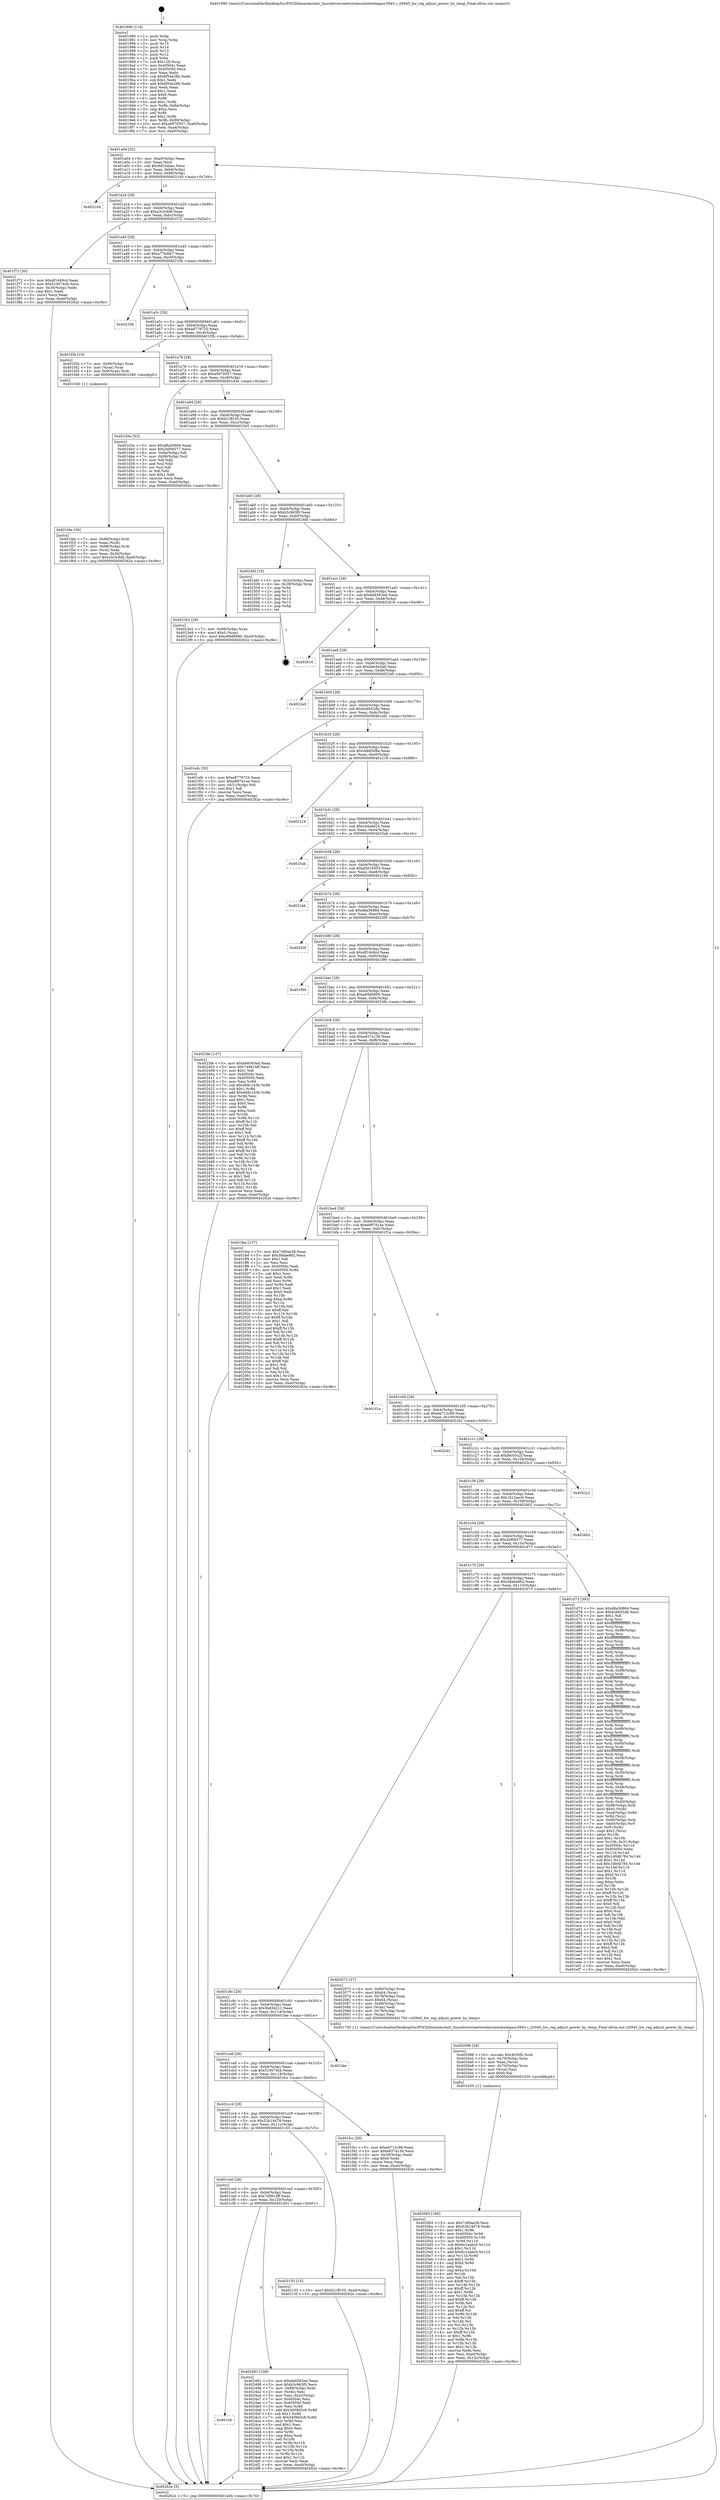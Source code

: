 digraph "0x401990" {
  label = "0x401990 (/mnt/c/Users/mathe/Desktop/tcc/POCII/binaries/extr_linuxdriversnetwirelessinteliwlegacy3945.c_il3945_hw_reg_adjust_power_by_temp_Final-ollvm.out::main(0))"
  labelloc = "t"
  node[shape=record]

  Entry [label="",width=0.3,height=0.3,shape=circle,fillcolor=black,style=filled]
  "0x401a04" [label="{
     0x401a04 [32]\l
     | [instrs]\l
     &nbsp;&nbsp;0x401a04 \<+6\>: mov -0xa0(%rbp),%eax\l
     &nbsp;&nbsp;0x401a0a \<+2\>: mov %eax,%ecx\l
     &nbsp;&nbsp;0x401a0c \<+6\>: sub $0x8d10daac,%ecx\l
     &nbsp;&nbsp;0x401a12 \<+6\>: mov %eax,-0xb4(%rbp)\l
     &nbsp;&nbsp;0x401a18 \<+6\>: mov %ecx,-0xb8(%rbp)\l
     &nbsp;&nbsp;0x401a1e \<+6\>: je 0000000000402164 \<main+0x7d4\>\l
  }"]
  "0x402164" [label="{
     0x402164\l
  }", style=dashed]
  "0x401a24" [label="{
     0x401a24 [28]\l
     | [instrs]\l
     &nbsp;&nbsp;0x401a24 \<+5\>: jmp 0000000000401a29 \<main+0x99\>\l
     &nbsp;&nbsp;0x401a29 \<+6\>: mov -0xb4(%rbp),%eax\l
     &nbsp;&nbsp;0x401a2f \<+5\>: sub $0xa3c3c6df,%eax\l
     &nbsp;&nbsp;0x401a34 \<+6\>: mov %eax,-0xbc(%rbp)\l
     &nbsp;&nbsp;0x401a3a \<+6\>: je 0000000000401f72 \<main+0x5e2\>\l
  }"]
  Exit [label="",width=0.3,height=0.3,shape=circle,fillcolor=black,style=filled,peripheries=2]
  "0x401f72" [label="{
     0x401f72 [30]\l
     | [instrs]\l
     &nbsp;&nbsp;0x401f72 \<+5\>: mov $0xdf1d49cd,%eax\l
     &nbsp;&nbsp;0x401f77 \<+5\>: mov $0x510074cb,%ecx\l
     &nbsp;&nbsp;0x401f7c \<+3\>: mov -0x30(%rbp),%edx\l
     &nbsp;&nbsp;0x401f7f \<+3\>: cmp $0x1,%edx\l
     &nbsp;&nbsp;0x401f82 \<+3\>: cmovl %ecx,%eax\l
     &nbsp;&nbsp;0x401f85 \<+6\>: mov %eax,-0xa0(%rbp)\l
     &nbsp;&nbsp;0x401f8b \<+5\>: jmp 000000000040262e \<main+0xc9e\>\l
  }"]
  "0x401a40" [label="{
     0x401a40 [28]\l
     | [instrs]\l
     &nbsp;&nbsp;0x401a40 \<+5\>: jmp 0000000000401a45 \<main+0xb5\>\l
     &nbsp;&nbsp;0x401a45 \<+6\>: mov -0xb4(%rbp),%eax\l
     &nbsp;&nbsp;0x401a4b \<+5\>: sub $0xa77bdfe7,%eax\l
     &nbsp;&nbsp;0x401a50 \<+6\>: mov %eax,-0xc0(%rbp)\l
     &nbsp;&nbsp;0x401a56 \<+6\>: je 000000000040233b \<main+0x9ab\>\l
  }"]
  "0x401cfc" [label="{
     0x401cfc\l
  }", style=dashed]
  "0x40233b" [label="{
     0x40233b\l
  }", style=dashed]
  "0x401a5c" [label="{
     0x401a5c [28]\l
     | [instrs]\l
     &nbsp;&nbsp;0x401a5c \<+5\>: jmp 0000000000401a61 \<main+0xd1\>\l
     &nbsp;&nbsp;0x401a61 \<+6\>: mov -0xb4(%rbp),%eax\l
     &nbsp;&nbsp;0x401a67 \<+5\>: sub $0xa8779725,%eax\l
     &nbsp;&nbsp;0x401a6c \<+6\>: mov %eax,-0xc4(%rbp)\l
     &nbsp;&nbsp;0x401a72 \<+6\>: je 0000000000401f3b \<main+0x5ab\>\l
  }"]
  "0x402491" [label="{
     0x402491 [108]\l
     | [instrs]\l
     &nbsp;&nbsp;0x402491 \<+5\>: mov $0xbb6563ed,%eax\l
     &nbsp;&nbsp;0x402496 \<+5\>: mov $0xb3c963f0,%ecx\l
     &nbsp;&nbsp;0x40249b \<+7\>: mov -0x98(%rbp),%rdx\l
     &nbsp;&nbsp;0x4024a2 \<+2\>: mov (%rdx),%esi\l
     &nbsp;&nbsp;0x4024a4 \<+3\>: mov %esi,-0x2c(%rbp)\l
     &nbsp;&nbsp;0x4024a7 \<+7\>: mov 0x40504c,%esi\l
     &nbsp;&nbsp;0x4024ae \<+7\>: mov 0x405050,%edi\l
     &nbsp;&nbsp;0x4024b5 \<+3\>: mov %esi,%r8d\l
     &nbsp;&nbsp;0x4024b8 \<+7\>: add $0x3d39d3c6,%r8d\l
     &nbsp;&nbsp;0x4024bf \<+4\>: sub $0x1,%r8d\l
     &nbsp;&nbsp;0x4024c3 \<+7\>: sub $0x3d39d3c6,%r8d\l
     &nbsp;&nbsp;0x4024ca \<+4\>: imul %r8d,%esi\l
     &nbsp;&nbsp;0x4024ce \<+3\>: and $0x1,%esi\l
     &nbsp;&nbsp;0x4024d1 \<+3\>: cmp $0x0,%esi\l
     &nbsp;&nbsp;0x4024d4 \<+4\>: sete %r9b\l
     &nbsp;&nbsp;0x4024d8 \<+3\>: cmp $0xa,%edi\l
     &nbsp;&nbsp;0x4024db \<+4\>: setl %r10b\l
     &nbsp;&nbsp;0x4024df \<+3\>: mov %r9b,%r11b\l
     &nbsp;&nbsp;0x4024e2 \<+3\>: and %r10b,%r11b\l
     &nbsp;&nbsp;0x4024e5 \<+3\>: xor %r10b,%r9b\l
     &nbsp;&nbsp;0x4024e8 \<+3\>: or %r9b,%r11b\l
     &nbsp;&nbsp;0x4024eb \<+4\>: test $0x1,%r11b\l
     &nbsp;&nbsp;0x4024ef \<+3\>: cmovne %ecx,%eax\l
     &nbsp;&nbsp;0x4024f2 \<+6\>: mov %eax,-0xa0(%rbp)\l
     &nbsp;&nbsp;0x4024f8 \<+5\>: jmp 000000000040262e \<main+0xc9e\>\l
  }"]
  "0x401f3b" [label="{
     0x401f3b [19]\l
     | [instrs]\l
     &nbsp;&nbsp;0x401f3b \<+7\>: mov -0x90(%rbp),%rax\l
     &nbsp;&nbsp;0x401f42 \<+3\>: mov (%rax),%rax\l
     &nbsp;&nbsp;0x401f45 \<+4\>: mov 0x8(%rax),%rdi\l
     &nbsp;&nbsp;0x401f49 \<+5\>: call 0000000000401040 \<atoi@plt\>\l
     | [calls]\l
     &nbsp;&nbsp;0x401040 \{1\} (unknown)\l
  }"]
  "0x401a78" [label="{
     0x401a78 [28]\l
     | [instrs]\l
     &nbsp;&nbsp;0x401a78 \<+5\>: jmp 0000000000401a7d \<main+0xed\>\l
     &nbsp;&nbsp;0x401a7d \<+6\>: mov -0xb4(%rbp),%eax\l
     &nbsp;&nbsp;0x401a83 \<+5\>: sub $0xa9979357,%eax\l
     &nbsp;&nbsp;0x401a88 \<+6\>: mov %eax,-0xc8(%rbp)\l
     &nbsp;&nbsp;0x401a8e \<+6\>: je 0000000000401d3e \<main+0x3ae\>\l
  }"]
  "0x401ce0" [label="{
     0x401ce0 [28]\l
     | [instrs]\l
     &nbsp;&nbsp;0x401ce0 \<+5\>: jmp 0000000000401ce5 \<main+0x355\>\l
     &nbsp;&nbsp;0x401ce5 \<+6\>: mov -0xb4(%rbp),%eax\l
     &nbsp;&nbsp;0x401ceb \<+5\>: sub $0x749814ff,%eax\l
     &nbsp;&nbsp;0x401cf0 \<+6\>: mov %eax,-0x120(%rbp)\l
     &nbsp;&nbsp;0x401cf6 \<+6\>: je 0000000000402491 \<main+0xb01\>\l
  }"]
  "0x401d3e" [label="{
     0x401d3e [53]\l
     | [instrs]\l
     &nbsp;&nbsp;0x401d3e \<+5\>: mov $0xd8a56864,%eax\l
     &nbsp;&nbsp;0x401d43 \<+5\>: mov $0x2bf0b577,%ecx\l
     &nbsp;&nbsp;0x401d48 \<+6\>: mov -0x9a(%rbp),%dl\l
     &nbsp;&nbsp;0x401d4e \<+7\>: mov -0x99(%rbp),%sil\l
     &nbsp;&nbsp;0x401d55 \<+3\>: mov %dl,%dil\l
     &nbsp;&nbsp;0x401d58 \<+3\>: and %sil,%dil\l
     &nbsp;&nbsp;0x401d5b \<+3\>: xor %sil,%dl\l
     &nbsp;&nbsp;0x401d5e \<+3\>: or %dl,%dil\l
     &nbsp;&nbsp;0x401d61 \<+4\>: test $0x1,%dil\l
     &nbsp;&nbsp;0x401d65 \<+3\>: cmovne %ecx,%eax\l
     &nbsp;&nbsp;0x401d68 \<+6\>: mov %eax,-0xa0(%rbp)\l
     &nbsp;&nbsp;0x401d6e \<+5\>: jmp 000000000040262e \<main+0xc9e\>\l
  }"]
  "0x401a94" [label="{
     0x401a94 [28]\l
     | [instrs]\l
     &nbsp;&nbsp;0x401a94 \<+5\>: jmp 0000000000401a99 \<main+0x109\>\l
     &nbsp;&nbsp;0x401a99 \<+6\>: mov -0xb4(%rbp),%eax\l
     &nbsp;&nbsp;0x401a9f \<+5\>: sub $0xb21ff105,%eax\l
     &nbsp;&nbsp;0x401aa4 \<+6\>: mov %eax,-0xcc(%rbp)\l
     &nbsp;&nbsp;0x401aaa \<+6\>: je 00000000004023e2 \<main+0xa52\>\l
  }"]
  "0x40262e" [label="{
     0x40262e [5]\l
     | [instrs]\l
     &nbsp;&nbsp;0x40262e \<+5\>: jmp 0000000000401a04 \<main+0x74\>\l
  }"]
  "0x401990" [label="{
     0x401990 [116]\l
     | [instrs]\l
     &nbsp;&nbsp;0x401990 \<+1\>: push %rbp\l
     &nbsp;&nbsp;0x401991 \<+3\>: mov %rsp,%rbp\l
     &nbsp;&nbsp;0x401994 \<+2\>: push %r15\l
     &nbsp;&nbsp;0x401996 \<+2\>: push %r14\l
     &nbsp;&nbsp;0x401998 \<+2\>: push %r13\l
     &nbsp;&nbsp;0x40199a \<+2\>: push %r12\l
     &nbsp;&nbsp;0x40199c \<+1\>: push %rbx\l
     &nbsp;&nbsp;0x40199d \<+7\>: sub $0x128,%rsp\l
     &nbsp;&nbsp;0x4019a4 \<+7\>: mov 0x40504c,%eax\l
     &nbsp;&nbsp;0x4019ab \<+7\>: mov 0x405050,%ecx\l
     &nbsp;&nbsp;0x4019b2 \<+2\>: mov %eax,%edx\l
     &nbsp;&nbsp;0x4019b4 \<+6\>: sub $0x6f54e28b,%edx\l
     &nbsp;&nbsp;0x4019ba \<+3\>: sub $0x1,%edx\l
     &nbsp;&nbsp;0x4019bd \<+6\>: add $0x6f54e28b,%edx\l
     &nbsp;&nbsp;0x4019c3 \<+3\>: imul %edx,%eax\l
     &nbsp;&nbsp;0x4019c6 \<+3\>: and $0x1,%eax\l
     &nbsp;&nbsp;0x4019c9 \<+3\>: cmp $0x0,%eax\l
     &nbsp;&nbsp;0x4019cc \<+4\>: sete %r8b\l
     &nbsp;&nbsp;0x4019d0 \<+4\>: and $0x1,%r8b\l
     &nbsp;&nbsp;0x4019d4 \<+7\>: mov %r8b,-0x9a(%rbp)\l
     &nbsp;&nbsp;0x4019db \<+3\>: cmp $0xa,%ecx\l
     &nbsp;&nbsp;0x4019de \<+4\>: setl %r8b\l
     &nbsp;&nbsp;0x4019e2 \<+4\>: and $0x1,%r8b\l
     &nbsp;&nbsp;0x4019e6 \<+7\>: mov %r8b,-0x99(%rbp)\l
     &nbsp;&nbsp;0x4019ed \<+10\>: movl $0xa9979357,-0xa0(%rbp)\l
     &nbsp;&nbsp;0x4019f7 \<+6\>: mov %edi,-0xa4(%rbp)\l
     &nbsp;&nbsp;0x4019fd \<+7\>: mov %rsi,-0xb0(%rbp)\l
  }"]
  "0x402155" [label="{
     0x402155 [15]\l
     | [instrs]\l
     &nbsp;&nbsp;0x402155 \<+10\>: movl $0xb21ff105,-0xa0(%rbp)\l
     &nbsp;&nbsp;0x40215f \<+5\>: jmp 000000000040262e \<main+0xc9e\>\l
  }"]
  "0x4023e2" [label="{
     0x4023e2 [28]\l
     | [instrs]\l
     &nbsp;&nbsp;0x4023e2 \<+7\>: mov -0x98(%rbp),%rax\l
     &nbsp;&nbsp;0x4023e9 \<+6\>: movl $0x0,(%rax)\l
     &nbsp;&nbsp;0x4023ef \<+10\>: movl $0xe69d6990,-0xa0(%rbp)\l
     &nbsp;&nbsp;0x4023f9 \<+5\>: jmp 000000000040262e \<main+0xc9e\>\l
  }"]
  "0x401ab0" [label="{
     0x401ab0 [28]\l
     | [instrs]\l
     &nbsp;&nbsp;0x401ab0 \<+5\>: jmp 0000000000401ab5 \<main+0x125\>\l
     &nbsp;&nbsp;0x401ab5 \<+6\>: mov -0xb4(%rbp),%eax\l
     &nbsp;&nbsp;0x401abb \<+5\>: sub $0xb3c963f0,%eax\l
     &nbsp;&nbsp;0x401ac0 \<+6\>: mov %eax,-0xd0(%rbp)\l
     &nbsp;&nbsp;0x401ac6 \<+6\>: je 00000000004024fd \<main+0xb6d\>\l
  }"]
  "0x4020b5" [label="{
     0x4020b5 [160]\l
     | [instrs]\l
     &nbsp;&nbsp;0x4020b5 \<+5\>: mov $0x7c80ae38,%esi\l
     &nbsp;&nbsp;0x4020ba \<+5\>: mov $0x52b14d78,%edx\l
     &nbsp;&nbsp;0x4020bf \<+3\>: mov $0x1,%r8b\l
     &nbsp;&nbsp;0x4020c2 \<+8\>: mov 0x40504c,%r9d\l
     &nbsp;&nbsp;0x4020ca \<+8\>: mov 0x405050,%r10d\l
     &nbsp;&nbsp;0x4020d2 \<+3\>: mov %r9d,%r11d\l
     &nbsp;&nbsp;0x4020d5 \<+7\>: sub $0x6c1eabc0,%r11d\l
     &nbsp;&nbsp;0x4020dc \<+4\>: sub $0x1,%r11d\l
     &nbsp;&nbsp;0x4020e0 \<+7\>: add $0x6c1eabc0,%r11d\l
     &nbsp;&nbsp;0x4020e7 \<+4\>: imul %r11d,%r9d\l
     &nbsp;&nbsp;0x4020eb \<+4\>: and $0x1,%r9d\l
     &nbsp;&nbsp;0x4020ef \<+4\>: cmp $0x0,%r9d\l
     &nbsp;&nbsp;0x4020f3 \<+3\>: sete %bl\l
     &nbsp;&nbsp;0x4020f6 \<+4\>: cmp $0xa,%r10d\l
     &nbsp;&nbsp;0x4020fa \<+4\>: setl %r14b\l
     &nbsp;&nbsp;0x4020fe \<+3\>: mov %bl,%r15b\l
     &nbsp;&nbsp;0x402101 \<+4\>: xor $0xff,%r15b\l
     &nbsp;&nbsp;0x402105 \<+3\>: mov %r14b,%r12b\l
     &nbsp;&nbsp;0x402108 \<+4\>: xor $0xff,%r12b\l
     &nbsp;&nbsp;0x40210c \<+4\>: xor $0x1,%r8b\l
     &nbsp;&nbsp;0x402110 \<+3\>: mov %r15b,%r13b\l
     &nbsp;&nbsp;0x402113 \<+4\>: and $0xff,%r13b\l
     &nbsp;&nbsp;0x402117 \<+3\>: and %r8b,%bl\l
     &nbsp;&nbsp;0x40211a \<+3\>: mov %r12b,%cl\l
     &nbsp;&nbsp;0x40211d \<+3\>: and $0xff,%cl\l
     &nbsp;&nbsp;0x402120 \<+3\>: and %r8b,%r14b\l
     &nbsp;&nbsp;0x402123 \<+3\>: or %bl,%r13b\l
     &nbsp;&nbsp;0x402126 \<+3\>: or %r14b,%cl\l
     &nbsp;&nbsp;0x402129 \<+3\>: xor %cl,%r13b\l
     &nbsp;&nbsp;0x40212c \<+3\>: or %r12b,%r15b\l
     &nbsp;&nbsp;0x40212f \<+4\>: xor $0xff,%r15b\l
     &nbsp;&nbsp;0x402133 \<+4\>: or $0x1,%r8b\l
     &nbsp;&nbsp;0x402137 \<+3\>: and %r8b,%r15b\l
     &nbsp;&nbsp;0x40213a \<+3\>: or %r15b,%r13b\l
     &nbsp;&nbsp;0x40213d \<+4\>: test $0x1,%r13b\l
     &nbsp;&nbsp;0x402141 \<+3\>: cmovne %edx,%esi\l
     &nbsp;&nbsp;0x402144 \<+6\>: mov %esi,-0xa0(%rbp)\l
     &nbsp;&nbsp;0x40214a \<+6\>: mov %eax,-0x12c(%rbp)\l
     &nbsp;&nbsp;0x402150 \<+5\>: jmp 000000000040262e \<main+0xc9e\>\l
  }"]
  "0x4024fd" [label="{
     0x4024fd [18]\l
     | [instrs]\l
     &nbsp;&nbsp;0x4024fd \<+3\>: mov -0x2c(%rbp),%eax\l
     &nbsp;&nbsp;0x402500 \<+4\>: lea -0x28(%rbp),%rsp\l
     &nbsp;&nbsp;0x402504 \<+1\>: pop %rbx\l
     &nbsp;&nbsp;0x402505 \<+2\>: pop %r12\l
     &nbsp;&nbsp;0x402507 \<+2\>: pop %r13\l
     &nbsp;&nbsp;0x402509 \<+2\>: pop %r14\l
     &nbsp;&nbsp;0x40250b \<+2\>: pop %r15\l
     &nbsp;&nbsp;0x40250d \<+1\>: pop %rbp\l
     &nbsp;&nbsp;0x40250e \<+1\>: ret\l
  }"]
  "0x401acc" [label="{
     0x401acc [28]\l
     | [instrs]\l
     &nbsp;&nbsp;0x401acc \<+5\>: jmp 0000000000401ad1 \<main+0x141\>\l
     &nbsp;&nbsp;0x401ad1 \<+6\>: mov -0xb4(%rbp),%eax\l
     &nbsp;&nbsp;0x401ad7 \<+5\>: sub $0xbb6563ed,%eax\l
     &nbsp;&nbsp;0x401adc \<+6\>: mov %eax,-0xd4(%rbp)\l
     &nbsp;&nbsp;0x401ae2 \<+6\>: je 0000000000402616 \<main+0xc86\>\l
  }"]
  "0x402098" [label="{
     0x402098 [29]\l
     | [instrs]\l
     &nbsp;&nbsp;0x402098 \<+10\>: movabs $0x4030f2,%rdi\l
     &nbsp;&nbsp;0x4020a2 \<+4\>: mov -0x70(%rbp),%rcx\l
     &nbsp;&nbsp;0x4020a6 \<+2\>: mov %eax,(%rcx)\l
     &nbsp;&nbsp;0x4020a8 \<+4\>: mov -0x70(%rbp),%rcx\l
     &nbsp;&nbsp;0x4020ac \<+2\>: mov (%rcx),%esi\l
     &nbsp;&nbsp;0x4020ae \<+2\>: mov $0x0,%al\l
     &nbsp;&nbsp;0x4020b0 \<+5\>: call 0000000000401030 \<printf@plt\>\l
     | [calls]\l
     &nbsp;&nbsp;0x401030 \{1\} (unknown)\l
  }"]
  "0x402616" [label="{
     0x402616\l
  }", style=dashed]
  "0x401ae8" [label="{
     0x401ae8 [28]\l
     | [instrs]\l
     &nbsp;&nbsp;0x401ae8 \<+5\>: jmp 0000000000401aed \<main+0x15d\>\l
     &nbsp;&nbsp;0x401aed \<+6\>: mov -0xb4(%rbp),%eax\l
     &nbsp;&nbsp;0x401af3 \<+5\>: sub $0xbbe445ab,%eax\l
     &nbsp;&nbsp;0x401af8 \<+6\>: mov %eax,-0xd8(%rbp)\l
     &nbsp;&nbsp;0x401afe \<+6\>: je 00000000004022e0 \<main+0x950\>\l
  }"]
  "0x401cc4" [label="{
     0x401cc4 [28]\l
     | [instrs]\l
     &nbsp;&nbsp;0x401cc4 \<+5\>: jmp 0000000000401cc9 \<main+0x339\>\l
     &nbsp;&nbsp;0x401cc9 \<+6\>: mov -0xb4(%rbp),%eax\l
     &nbsp;&nbsp;0x401ccf \<+5\>: sub $0x52b14d78,%eax\l
     &nbsp;&nbsp;0x401cd4 \<+6\>: mov %eax,-0x11c(%rbp)\l
     &nbsp;&nbsp;0x401cda \<+6\>: je 0000000000402155 \<main+0x7c5\>\l
  }"]
  "0x4022e0" [label="{
     0x4022e0\l
  }", style=dashed]
  "0x401b04" [label="{
     0x401b04 [28]\l
     | [instrs]\l
     &nbsp;&nbsp;0x401b04 \<+5\>: jmp 0000000000401b09 \<main+0x179\>\l
     &nbsp;&nbsp;0x401b09 \<+6\>: mov -0xb4(%rbp),%eax\l
     &nbsp;&nbsp;0x401b0f \<+5\>: sub $0xbc6652db,%eax\l
     &nbsp;&nbsp;0x401b14 \<+6\>: mov %eax,-0xdc(%rbp)\l
     &nbsp;&nbsp;0x401b1a \<+6\>: je 0000000000401efc \<main+0x56c\>\l
  }"]
  "0x401fcc" [label="{
     0x401fcc [30]\l
     | [instrs]\l
     &nbsp;&nbsp;0x401fcc \<+5\>: mov $0xeb712c96,%eax\l
     &nbsp;&nbsp;0x401fd1 \<+5\>: mov $0xe837a136,%ecx\l
     &nbsp;&nbsp;0x401fd6 \<+3\>: mov -0x30(%rbp),%edx\l
     &nbsp;&nbsp;0x401fd9 \<+3\>: cmp $0x0,%edx\l
     &nbsp;&nbsp;0x401fdc \<+3\>: cmove %ecx,%eax\l
     &nbsp;&nbsp;0x401fdf \<+6\>: mov %eax,-0xa0(%rbp)\l
     &nbsp;&nbsp;0x401fe5 \<+5\>: jmp 000000000040262e \<main+0xc9e\>\l
  }"]
  "0x401efc" [label="{
     0x401efc [30]\l
     | [instrs]\l
     &nbsp;&nbsp;0x401efc \<+5\>: mov $0xa8779725,%eax\l
     &nbsp;&nbsp;0x401f01 \<+5\>: mov $0xe897d1ae,%ecx\l
     &nbsp;&nbsp;0x401f06 \<+3\>: mov -0x31(%rbp),%dl\l
     &nbsp;&nbsp;0x401f09 \<+3\>: test $0x1,%dl\l
     &nbsp;&nbsp;0x401f0c \<+3\>: cmovne %ecx,%eax\l
     &nbsp;&nbsp;0x401f0f \<+6\>: mov %eax,-0xa0(%rbp)\l
     &nbsp;&nbsp;0x401f15 \<+5\>: jmp 000000000040262e \<main+0xc9e\>\l
  }"]
  "0x401b20" [label="{
     0x401b20 [28]\l
     | [instrs]\l
     &nbsp;&nbsp;0x401b20 \<+5\>: jmp 0000000000401b25 \<main+0x195\>\l
     &nbsp;&nbsp;0x401b25 \<+6\>: mov -0xb4(%rbp),%eax\l
     &nbsp;&nbsp;0x401b2b \<+5\>: sub $0xcbb8308a,%eax\l
     &nbsp;&nbsp;0x401b30 \<+6\>: mov %eax,-0xe0(%rbp)\l
     &nbsp;&nbsp;0x401b36 \<+6\>: je 0000000000402216 \<main+0x886\>\l
  }"]
  "0x401ca8" [label="{
     0x401ca8 [28]\l
     | [instrs]\l
     &nbsp;&nbsp;0x401ca8 \<+5\>: jmp 0000000000401cad \<main+0x31d\>\l
     &nbsp;&nbsp;0x401cad \<+6\>: mov -0xb4(%rbp),%eax\l
     &nbsp;&nbsp;0x401cb3 \<+5\>: sub $0x510074cb,%eax\l
     &nbsp;&nbsp;0x401cb8 \<+6\>: mov %eax,-0x118(%rbp)\l
     &nbsp;&nbsp;0x401cbe \<+6\>: je 0000000000401fcc \<main+0x63c\>\l
  }"]
  "0x402216" [label="{
     0x402216\l
  }", style=dashed]
  "0x401b3c" [label="{
     0x401b3c [28]\l
     | [instrs]\l
     &nbsp;&nbsp;0x401b3c \<+5\>: jmp 0000000000401b41 \<main+0x1b1\>\l
     &nbsp;&nbsp;0x401b41 \<+6\>: mov -0xb4(%rbp),%eax\l
     &nbsp;&nbsp;0x401b47 \<+5\>: sub $0xcd4a6d24,%eax\l
     &nbsp;&nbsp;0x401b4c \<+6\>: mov %eax,-0xe4(%rbp)\l
     &nbsp;&nbsp;0x401b52 \<+6\>: je 00000000004025ab \<main+0xc1b\>\l
  }"]
  "0x401fae" [label="{
     0x401fae\l
  }", style=dashed]
  "0x4025ab" [label="{
     0x4025ab\l
  }", style=dashed]
  "0x401b58" [label="{
     0x401b58 [28]\l
     | [instrs]\l
     &nbsp;&nbsp;0x401b58 \<+5\>: jmp 0000000000401b5d \<main+0x1cd\>\l
     &nbsp;&nbsp;0x401b5d \<+6\>: mov -0xb4(%rbp),%eax\l
     &nbsp;&nbsp;0x401b63 \<+5\>: sub $0xd5016503,%eax\l
     &nbsp;&nbsp;0x401b68 \<+6\>: mov %eax,-0xe8(%rbp)\l
     &nbsp;&nbsp;0x401b6e \<+6\>: je 00000000004021bb \<main+0x82b\>\l
  }"]
  "0x401c8c" [label="{
     0x401c8c [28]\l
     | [instrs]\l
     &nbsp;&nbsp;0x401c8c \<+5\>: jmp 0000000000401c91 \<main+0x301\>\l
     &nbsp;&nbsp;0x401c91 \<+6\>: mov -0xb4(%rbp),%eax\l
     &nbsp;&nbsp;0x401c97 \<+5\>: sub $0x3bd34211,%eax\l
     &nbsp;&nbsp;0x401c9c \<+6\>: mov %eax,-0x114(%rbp)\l
     &nbsp;&nbsp;0x401ca2 \<+6\>: je 0000000000401fae \<main+0x61e\>\l
  }"]
  "0x4021bb" [label="{
     0x4021bb\l
  }", style=dashed]
  "0x401b74" [label="{
     0x401b74 [28]\l
     | [instrs]\l
     &nbsp;&nbsp;0x401b74 \<+5\>: jmp 0000000000401b79 \<main+0x1e9\>\l
     &nbsp;&nbsp;0x401b79 \<+6\>: mov -0xb4(%rbp),%eax\l
     &nbsp;&nbsp;0x401b7f \<+5\>: sub $0xd8a56864,%eax\l
     &nbsp;&nbsp;0x401b84 \<+6\>: mov %eax,-0xec(%rbp)\l
     &nbsp;&nbsp;0x401b8a \<+6\>: je 000000000040250f \<main+0xb7f\>\l
  }"]
  "0x402073" [label="{
     0x402073 [37]\l
     | [instrs]\l
     &nbsp;&nbsp;0x402073 \<+4\>: mov -0x80(%rbp),%rax\l
     &nbsp;&nbsp;0x402077 \<+6\>: movl $0x64,(%rax)\l
     &nbsp;&nbsp;0x40207d \<+4\>: mov -0x78(%rbp),%rax\l
     &nbsp;&nbsp;0x402081 \<+6\>: movl $0x64,(%rax)\l
     &nbsp;&nbsp;0x402087 \<+4\>: mov -0x80(%rbp),%rax\l
     &nbsp;&nbsp;0x40208b \<+2\>: mov (%rax),%edi\l
     &nbsp;&nbsp;0x40208d \<+4\>: mov -0x78(%rbp),%rax\l
     &nbsp;&nbsp;0x402091 \<+2\>: mov (%rax),%esi\l
     &nbsp;&nbsp;0x402093 \<+5\>: call 0000000000401750 \<il3945_hw_reg_adjust_power_by_temp\>\l
     | [calls]\l
     &nbsp;&nbsp;0x401750 \{1\} (/mnt/c/Users/mathe/Desktop/tcc/POCII/binaries/extr_linuxdriversnetwirelessinteliwlegacy3945.c_il3945_hw_reg_adjust_power_by_temp_Final-ollvm.out::il3945_hw_reg_adjust_power_by_temp)\l
  }"]
  "0x40250f" [label="{
     0x40250f\l
  }", style=dashed]
  "0x401b90" [label="{
     0x401b90 [28]\l
     | [instrs]\l
     &nbsp;&nbsp;0x401b90 \<+5\>: jmp 0000000000401b95 \<main+0x205\>\l
     &nbsp;&nbsp;0x401b95 \<+6\>: mov -0xb4(%rbp),%eax\l
     &nbsp;&nbsp;0x401b9b \<+5\>: sub $0xdf1d49cd,%eax\l
     &nbsp;&nbsp;0x401ba0 \<+6\>: mov %eax,-0xf0(%rbp)\l
     &nbsp;&nbsp;0x401ba6 \<+6\>: je 0000000000401f90 \<main+0x600\>\l
  }"]
  "0x401f4e" [label="{
     0x401f4e [36]\l
     | [instrs]\l
     &nbsp;&nbsp;0x401f4e \<+7\>: mov -0x88(%rbp),%rdi\l
     &nbsp;&nbsp;0x401f55 \<+2\>: mov %eax,(%rdi)\l
     &nbsp;&nbsp;0x401f57 \<+7\>: mov -0x88(%rbp),%rdi\l
     &nbsp;&nbsp;0x401f5e \<+2\>: mov (%rdi),%eax\l
     &nbsp;&nbsp;0x401f60 \<+3\>: mov %eax,-0x30(%rbp)\l
     &nbsp;&nbsp;0x401f63 \<+10\>: movl $0xa3c3c6df,-0xa0(%rbp)\l
     &nbsp;&nbsp;0x401f6d \<+5\>: jmp 000000000040262e \<main+0xc9e\>\l
  }"]
  "0x401f90" [label="{
     0x401f90\l
  }", style=dashed]
  "0x401bac" [label="{
     0x401bac [28]\l
     | [instrs]\l
     &nbsp;&nbsp;0x401bac \<+5\>: jmp 0000000000401bb1 \<main+0x221\>\l
     &nbsp;&nbsp;0x401bb1 \<+6\>: mov -0xb4(%rbp),%eax\l
     &nbsp;&nbsp;0x401bb7 \<+5\>: sub $0xe69d6990,%eax\l
     &nbsp;&nbsp;0x401bbc \<+6\>: mov %eax,-0xf4(%rbp)\l
     &nbsp;&nbsp;0x401bc2 \<+6\>: je 00000000004023fe \<main+0xa6e\>\l
  }"]
  "0x401c70" [label="{
     0x401c70 [28]\l
     | [instrs]\l
     &nbsp;&nbsp;0x401c70 \<+5\>: jmp 0000000000401c75 \<main+0x2e5\>\l
     &nbsp;&nbsp;0x401c75 \<+6\>: mov -0xb4(%rbp),%eax\l
     &nbsp;&nbsp;0x401c7b \<+5\>: sub $0x38abe862,%eax\l
     &nbsp;&nbsp;0x401c80 \<+6\>: mov %eax,-0x110(%rbp)\l
     &nbsp;&nbsp;0x401c86 \<+6\>: je 0000000000402073 \<main+0x6e3\>\l
  }"]
  "0x4023fe" [label="{
     0x4023fe [147]\l
     | [instrs]\l
     &nbsp;&nbsp;0x4023fe \<+5\>: mov $0xbb6563ed,%eax\l
     &nbsp;&nbsp;0x402403 \<+5\>: mov $0x749814ff,%ecx\l
     &nbsp;&nbsp;0x402408 \<+2\>: mov $0x1,%dl\l
     &nbsp;&nbsp;0x40240a \<+7\>: mov 0x40504c,%esi\l
     &nbsp;&nbsp;0x402411 \<+7\>: mov 0x405050,%edi\l
     &nbsp;&nbsp;0x402418 \<+3\>: mov %esi,%r8d\l
     &nbsp;&nbsp;0x40241b \<+7\>: sub $0x468c143b,%r8d\l
     &nbsp;&nbsp;0x402422 \<+4\>: sub $0x1,%r8d\l
     &nbsp;&nbsp;0x402426 \<+7\>: add $0x468c143b,%r8d\l
     &nbsp;&nbsp;0x40242d \<+4\>: imul %r8d,%esi\l
     &nbsp;&nbsp;0x402431 \<+3\>: and $0x1,%esi\l
     &nbsp;&nbsp;0x402434 \<+3\>: cmp $0x0,%esi\l
     &nbsp;&nbsp;0x402437 \<+4\>: sete %r9b\l
     &nbsp;&nbsp;0x40243b \<+3\>: cmp $0xa,%edi\l
     &nbsp;&nbsp;0x40243e \<+4\>: setl %r10b\l
     &nbsp;&nbsp;0x402442 \<+3\>: mov %r9b,%r11b\l
     &nbsp;&nbsp;0x402445 \<+4\>: xor $0xff,%r11b\l
     &nbsp;&nbsp;0x402449 \<+3\>: mov %r10b,%bl\l
     &nbsp;&nbsp;0x40244c \<+3\>: xor $0xff,%bl\l
     &nbsp;&nbsp;0x40244f \<+3\>: xor $0x1,%dl\l
     &nbsp;&nbsp;0x402452 \<+3\>: mov %r11b,%r14b\l
     &nbsp;&nbsp;0x402455 \<+4\>: and $0xff,%r14b\l
     &nbsp;&nbsp;0x402459 \<+3\>: and %dl,%r9b\l
     &nbsp;&nbsp;0x40245c \<+3\>: mov %bl,%r15b\l
     &nbsp;&nbsp;0x40245f \<+4\>: and $0xff,%r15b\l
     &nbsp;&nbsp;0x402463 \<+3\>: and %dl,%r10b\l
     &nbsp;&nbsp;0x402466 \<+3\>: or %r9b,%r14b\l
     &nbsp;&nbsp;0x402469 \<+3\>: or %r10b,%r15b\l
     &nbsp;&nbsp;0x40246c \<+3\>: xor %r15b,%r14b\l
     &nbsp;&nbsp;0x40246f \<+3\>: or %bl,%r11b\l
     &nbsp;&nbsp;0x402472 \<+4\>: xor $0xff,%r11b\l
     &nbsp;&nbsp;0x402476 \<+3\>: or $0x1,%dl\l
     &nbsp;&nbsp;0x402479 \<+3\>: and %dl,%r11b\l
     &nbsp;&nbsp;0x40247c \<+3\>: or %r11b,%r14b\l
     &nbsp;&nbsp;0x40247f \<+4\>: test $0x1,%r14b\l
     &nbsp;&nbsp;0x402483 \<+3\>: cmovne %ecx,%eax\l
     &nbsp;&nbsp;0x402486 \<+6\>: mov %eax,-0xa0(%rbp)\l
     &nbsp;&nbsp;0x40248c \<+5\>: jmp 000000000040262e \<main+0xc9e\>\l
  }"]
  "0x401bc8" [label="{
     0x401bc8 [28]\l
     | [instrs]\l
     &nbsp;&nbsp;0x401bc8 \<+5\>: jmp 0000000000401bcd \<main+0x23d\>\l
     &nbsp;&nbsp;0x401bcd \<+6\>: mov -0xb4(%rbp),%eax\l
     &nbsp;&nbsp;0x401bd3 \<+5\>: sub $0xe837a136,%eax\l
     &nbsp;&nbsp;0x401bd8 \<+6\>: mov %eax,-0xf8(%rbp)\l
     &nbsp;&nbsp;0x401bde \<+6\>: je 0000000000401fea \<main+0x65a\>\l
  }"]
  "0x401d73" [label="{
     0x401d73 [393]\l
     | [instrs]\l
     &nbsp;&nbsp;0x401d73 \<+5\>: mov $0xd8a56864,%eax\l
     &nbsp;&nbsp;0x401d78 \<+5\>: mov $0xbc6652db,%ecx\l
     &nbsp;&nbsp;0x401d7d \<+2\>: mov $0x1,%dl\l
     &nbsp;&nbsp;0x401d7f \<+3\>: mov %rsp,%rsi\l
     &nbsp;&nbsp;0x401d82 \<+4\>: add $0xfffffffffffffff0,%rsi\l
     &nbsp;&nbsp;0x401d86 \<+3\>: mov %rsi,%rsp\l
     &nbsp;&nbsp;0x401d89 \<+7\>: mov %rsi,-0x98(%rbp)\l
     &nbsp;&nbsp;0x401d90 \<+3\>: mov %rsp,%rsi\l
     &nbsp;&nbsp;0x401d93 \<+4\>: add $0xfffffffffffffff0,%rsi\l
     &nbsp;&nbsp;0x401d97 \<+3\>: mov %rsi,%rsp\l
     &nbsp;&nbsp;0x401d9a \<+3\>: mov %rsp,%rdi\l
     &nbsp;&nbsp;0x401d9d \<+4\>: add $0xfffffffffffffff0,%rdi\l
     &nbsp;&nbsp;0x401da1 \<+3\>: mov %rdi,%rsp\l
     &nbsp;&nbsp;0x401da4 \<+7\>: mov %rdi,-0x90(%rbp)\l
     &nbsp;&nbsp;0x401dab \<+3\>: mov %rsp,%rdi\l
     &nbsp;&nbsp;0x401dae \<+4\>: add $0xfffffffffffffff0,%rdi\l
     &nbsp;&nbsp;0x401db2 \<+3\>: mov %rdi,%rsp\l
     &nbsp;&nbsp;0x401db5 \<+7\>: mov %rdi,-0x88(%rbp)\l
     &nbsp;&nbsp;0x401dbc \<+3\>: mov %rsp,%rdi\l
     &nbsp;&nbsp;0x401dbf \<+4\>: add $0xfffffffffffffff0,%rdi\l
     &nbsp;&nbsp;0x401dc3 \<+3\>: mov %rdi,%rsp\l
     &nbsp;&nbsp;0x401dc6 \<+4\>: mov %rdi,-0x80(%rbp)\l
     &nbsp;&nbsp;0x401dca \<+3\>: mov %rsp,%rdi\l
     &nbsp;&nbsp;0x401dcd \<+4\>: add $0xfffffffffffffff0,%rdi\l
     &nbsp;&nbsp;0x401dd1 \<+3\>: mov %rdi,%rsp\l
     &nbsp;&nbsp;0x401dd4 \<+4\>: mov %rdi,-0x78(%rbp)\l
     &nbsp;&nbsp;0x401dd8 \<+3\>: mov %rsp,%rdi\l
     &nbsp;&nbsp;0x401ddb \<+4\>: add $0xfffffffffffffff0,%rdi\l
     &nbsp;&nbsp;0x401ddf \<+3\>: mov %rdi,%rsp\l
     &nbsp;&nbsp;0x401de2 \<+4\>: mov %rdi,-0x70(%rbp)\l
     &nbsp;&nbsp;0x401de6 \<+3\>: mov %rsp,%rdi\l
     &nbsp;&nbsp;0x401de9 \<+4\>: add $0xfffffffffffffff0,%rdi\l
     &nbsp;&nbsp;0x401ded \<+3\>: mov %rdi,%rsp\l
     &nbsp;&nbsp;0x401df0 \<+4\>: mov %rdi,-0x68(%rbp)\l
     &nbsp;&nbsp;0x401df4 \<+3\>: mov %rsp,%rdi\l
     &nbsp;&nbsp;0x401df7 \<+4\>: add $0xfffffffffffffff0,%rdi\l
     &nbsp;&nbsp;0x401dfb \<+3\>: mov %rdi,%rsp\l
     &nbsp;&nbsp;0x401dfe \<+4\>: mov %rdi,-0x60(%rbp)\l
     &nbsp;&nbsp;0x401e02 \<+3\>: mov %rsp,%rdi\l
     &nbsp;&nbsp;0x401e05 \<+4\>: add $0xfffffffffffffff0,%rdi\l
     &nbsp;&nbsp;0x401e09 \<+3\>: mov %rdi,%rsp\l
     &nbsp;&nbsp;0x401e0c \<+4\>: mov %rdi,-0x58(%rbp)\l
     &nbsp;&nbsp;0x401e10 \<+3\>: mov %rsp,%rdi\l
     &nbsp;&nbsp;0x401e13 \<+4\>: add $0xfffffffffffffff0,%rdi\l
     &nbsp;&nbsp;0x401e17 \<+3\>: mov %rdi,%rsp\l
     &nbsp;&nbsp;0x401e1a \<+4\>: mov %rdi,-0x50(%rbp)\l
     &nbsp;&nbsp;0x401e1e \<+3\>: mov %rsp,%rdi\l
     &nbsp;&nbsp;0x401e21 \<+4\>: add $0xfffffffffffffff0,%rdi\l
     &nbsp;&nbsp;0x401e25 \<+3\>: mov %rdi,%rsp\l
     &nbsp;&nbsp;0x401e28 \<+4\>: mov %rdi,-0x48(%rbp)\l
     &nbsp;&nbsp;0x401e2c \<+3\>: mov %rsp,%rdi\l
     &nbsp;&nbsp;0x401e2f \<+4\>: add $0xfffffffffffffff0,%rdi\l
     &nbsp;&nbsp;0x401e33 \<+3\>: mov %rdi,%rsp\l
     &nbsp;&nbsp;0x401e36 \<+4\>: mov %rdi,-0x40(%rbp)\l
     &nbsp;&nbsp;0x401e3a \<+7\>: mov -0x98(%rbp),%rdi\l
     &nbsp;&nbsp;0x401e41 \<+6\>: movl $0x0,(%rdi)\l
     &nbsp;&nbsp;0x401e47 \<+7\>: mov -0xa4(%rbp),%r8d\l
     &nbsp;&nbsp;0x401e4e \<+3\>: mov %r8d,(%rsi)\l
     &nbsp;&nbsp;0x401e51 \<+7\>: mov -0x90(%rbp),%rdi\l
     &nbsp;&nbsp;0x401e58 \<+7\>: mov -0xb0(%rbp),%r9\l
     &nbsp;&nbsp;0x401e5f \<+3\>: mov %r9,(%rdi)\l
     &nbsp;&nbsp;0x401e62 \<+3\>: cmpl $0x2,(%rsi)\l
     &nbsp;&nbsp;0x401e65 \<+4\>: setne %r10b\l
     &nbsp;&nbsp;0x401e69 \<+4\>: and $0x1,%r10b\l
     &nbsp;&nbsp;0x401e6d \<+4\>: mov %r10b,-0x31(%rbp)\l
     &nbsp;&nbsp;0x401e71 \<+8\>: mov 0x40504c,%r11d\l
     &nbsp;&nbsp;0x401e79 \<+7\>: mov 0x405050,%ebx\l
     &nbsp;&nbsp;0x401e80 \<+3\>: mov %r11d,%r14d\l
     &nbsp;&nbsp;0x401e83 \<+7\>: add $0x1d0db784,%r14d\l
     &nbsp;&nbsp;0x401e8a \<+4\>: sub $0x1,%r14d\l
     &nbsp;&nbsp;0x401e8e \<+7\>: sub $0x1d0db784,%r14d\l
     &nbsp;&nbsp;0x401e95 \<+4\>: imul %r14d,%r11d\l
     &nbsp;&nbsp;0x401e99 \<+4\>: and $0x1,%r11d\l
     &nbsp;&nbsp;0x401e9d \<+4\>: cmp $0x0,%r11d\l
     &nbsp;&nbsp;0x401ea1 \<+4\>: sete %r10b\l
     &nbsp;&nbsp;0x401ea5 \<+3\>: cmp $0xa,%ebx\l
     &nbsp;&nbsp;0x401ea8 \<+4\>: setl %r15b\l
     &nbsp;&nbsp;0x401eac \<+3\>: mov %r10b,%r12b\l
     &nbsp;&nbsp;0x401eaf \<+4\>: xor $0xff,%r12b\l
     &nbsp;&nbsp;0x401eb3 \<+3\>: mov %r15b,%r13b\l
     &nbsp;&nbsp;0x401eb6 \<+4\>: xor $0xff,%r13b\l
     &nbsp;&nbsp;0x401eba \<+3\>: xor $0x0,%dl\l
     &nbsp;&nbsp;0x401ebd \<+3\>: mov %r12b,%sil\l
     &nbsp;&nbsp;0x401ec0 \<+4\>: and $0x0,%sil\l
     &nbsp;&nbsp;0x401ec4 \<+3\>: and %dl,%r10b\l
     &nbsp;&nbsp;0x401ec7 \<+3\>: mov %r13b,%dil\l
     &nbsp;&nbsp;0x401eca \<+4\>: and $0x0,%dil\l
     &nbsp;&nbsp;0x401ece \<+3\>: and %dl,%r15b\l
     &nbsp;&nbsp;0x401ed1 \<+3\>: or %r10b,%sil\l
     &nbsp;&nbsp;0x401ed4 \<+3\>: or %r15b,%dil\l
     &nbsp;&nbsp;0x401ed7 \<+3\>: xor %dil,%sil\l
     &nbsp;&nbsp;0x401eda \<+3\>: or %r13b,%r12b\l
     &nbsp;&nbsp;0x401edd \<+4\>: xor $0xff,%r12b\l
     &nbsp;&nbsp;0x401ee1 \<+3\>: or $0x0,%dl\l
     &nbsp;&nbsp;0x401ee4 \<+3\>: and %dl,%r12b\l
     &nbsp;&nbsp;0x401ee7 \<+3\>: or %r12b,%sil\l
     &nbsp;&nbsp;0x401eea \<+4\>: test $0x1,%sil\l
     &nbsp;&nbsp;0x401eee \<+3\>: cmovne %ecx,%eax\l
     &nbsp;&nbsp;0x401ef1 \<+6\>: mov %eax,-0xa0(%rbp)\l
     &nbsp;&nbsp;0x401ef7 \<+5\>: jmp 000000000040262e \<main+0xc9e\>\l
  }"]
  "0x401fea" [label="{
     0x401fea [137]\l
     | [instrs]\l
     &nbsp;&nbsp;0x401fea \<+5\>: mov $0x7c80ae38,%eax\l
     &nbsp;&nbsp;0x401fef \<+5\>: mov $0x38abe862,%ecx\l
     &nbsp;&nbsp;0x401ff4 \<+2\>: mov $0x1,%dl\l
     &nbsp;&nbsp;0x401ff6 \<+2\>: xor %esi,%esi\l
     &nbsp;&nbsp;0x401ff8 \<+7\>: mov 0x40504c,%edi\l
     &nbsp;&nbsp;0x401fff \<+8\>: mov 0x405050,%r8d\l
     &nbsp;&nbsp;0x402007 \<+3\>: sub $0x1,%esi\l
     &nbsp;&nbsp;0x40200a \<+3\>: mov %edi,%r9d\l
     &nbsp;&nbsp;0x40200d \<+3\>: add %esi,%r9d\l
     &nbsp;&nbsp;0x402010 \<+4\>: imul %r9d,%edi\l
     &nbsp;&nbsp;0x402014 \<+3\>: and $0x1,%edi\l
     &nbsp;&nbsp;0x402017 \<+3\>: cmp $0x0,%edi\l
     &nbsp;&nbsp;0x40201a \<+4\>: sete %r10b\l
     &nbsp;&nbsp;0x40201e \<+4\>: cmp $0xa,%r8d\l
     &nbsp;&nbsp;0x402022 \<+4\>: setl %r11b\l
     &nbsp;&nbsp;0x402026 \<+3\>: mov %r10b,%bl\l
     &nbsp;&nbsp;0x402029 \<+3\>: xor $0xff,%bl\l
     &nbsp;&nbsp;0x40202c \<+3\>: mov %r11b,%r14b\l
     &nbsp;&nbsp;0x40202f \<+4\>: xor $0xff,%r14b\l
     &nbsp;&nbsp;0x402033 \<+3\>: xor $0x1,%dl\l
     &nbsp;&nbsp;0x402036 \<+3\>: mov %bl,%r15b\l
     &nbsp;&nbsp;0x402039 \<+4\>: and $0xff,%r15b\l
     &nbsp;&nbsp;0x40203d \<+3\>: and %dl,%r10b\l
     &nbsp;&nbsp;0x402040 \<+3\>: mov %r14b,%r12b\l
     &nbsp;&nbsp;0x402043 \<+4\>: and $0xff,%r12b\l
     &nbsp;&nbsp;0x402047 \<+3\>: and %dl,%r11b\l
     &nbsp;&nbsp;0x40204a \<+3\>: or %r10b,%r15b\l
     &nbsp;&nbsp;0x40204d \<+3\>: or %r11b,%r12b\l
     &nbsp;&nbsp;0x402050 \<+3\>: xor %r12b,%r15b\l
     &nbsp;&nbsp;0x402053 \<+3\>: or %r14b,%bl\l
     &nbsp;&nbsp;0x402056 \<+3\>: xor $0xff,%bl\l
     &nbsp;&nbsp;0x402059 \<+3\>: or $0x1,%dl\l
     &nbsp;&nbsp;0x40205c \<+2\>: and %dl,%bl\l
     &nbsp;&nbsp;0x40205e \<+3\>: or %bl,%r15b\l
     &nbsp;&nbsp;0x402061 \<+4\>: test $0x1,%r15b\l
     &nbsp;&nbsp;0x402065 \<+3\>: cmovne %ecx,%eax\l
     &nbsp;&nbsp;0x402068 \<+6\>: mov %eax,-0xa0(%rbp)\l
     &nbsp;&nbsp;0x40206e \<+5\>: jmp 000000000040262e \<main+0xc9e\>\l
  }"]
  "0x401be4" [label="{
     0x401be4 [28]\l
     | [instrs]\l
     &nbsp;&nbsp;0x401be4 \<+5\>: jmp 0000000000401be9 \<main+0x259\>\l
     &nbsp;&nbsp;0x401be9 \<+6\>: mov -0xb4(%rbp),%eax\l
     &nbsp;&nbsp;0x401bef \<+5\>: sub $0xe897d1ae,%eax\l
     &nbsp;&nbsp;0x401bf4 \<+6\>: mov %eax,-0xfc(%rbp)\l
     &nbsp;&nbsp;0x401bfa \<+6\>: je 0000000000401f1a \<main+0x58a\>\l
  }"]
  "0x401c54" [label="{
     0x401c54 [28]\l
     | [instrs]\l
     &nbsp;&nbsp;0x401c54 \<+5\>: jmp 0000000000401c59 \<main+0x2c9\>\l
     &nbsp;&nbsp;0x401c59 \<+6\>: mov -0xb4(%rbp),%eax\l
     &nbsp;&nbsp;0x401c5f \<+5\>: sub $0x2bf0b577,%eax\l
     &nbsp;&nbsp;0x401c64 \<+6\>: mov %eax,-0x10c(%rbp)\l
     &nbsp;&nbsp;0x401c6a \<+6\>: je 0000000000401d73 \<main+0x3e3\>\l
  }"]
  "0x401f1a" [label="{
     0x401f1a\l
  }", style=dashed]
  "0x401c00" [label="{
     0x401c00 [28]\l
     | [instrs]\l
     &nbsp;&nbsp;0x401c00 \<+5\>: jmp 0000000000401c05 \<main+0x275\>\l
     &nbsp;&nbsp;0x401c05 \<+6\>: mov -0xb4(%rbp),%eax\l
     &nbsp;&nbsp;0x401c0b \<+5\>: sub $0xeb712c96,%eax\l
     &nbsp;&nbsp;0x401c10 \<+6\>: mov %eax,-0x100(%rbp)\l
     &nbsp;&nbsp;0x401c16 \<+6\>: je 00000000004022d1 \<main+0x941\>\l
  }"]
  "0x402602" [label="{
     0x402602\l
  }", style=dashed]
  "0x4022d1" [label="{
     0x4022d1\l
  }", style=dashed]
  "0x401c1c" [label="{
     0x401c1c [28]\l
     | [instrs]\l
     &nbsp;&nbsp;0x401c1c \<+5\>: jmp 0000000000401c21 \<main+0x291\>\l
     &nbsp;&nbsp;0x401c21 \<+6\>: mov -0xb4(%rbp),%eax\l
     &nbsp;&nbsp;0x401c27 \<+5\>: sub $0xf9c05c2f,%eax\l
     &nbsp;&nbsp;0x401c2c \<+6\>: mov %eax,-0x104(%rbp)\l
     &nbsp;&nbsp;0x401c32 \<+6\>: je 00000000004022c2 \<main+0x932\>\l
  }"]
  "0x401c38" [label="{
     0x401c38 [28]\l
     | [instrs]\l
     &nbsp;&nbsp;0x401c38 \<+5\>: jmp 0000000000401c3d \<main+0x2ad\>\l
     &nbsp;&nbsp;0x401c3d \<+6\>: mov -0xb4(%rbp),%eax\l
     &nbsp;&nbsp;0x401c43 \<+5\>: sub $0x1612aec0,%eax\l
     &nbsp;&nbsp;0x401c48 \<+6\>: mov %eax,-0x108(%rbp)\l
     &nbsp;&nbsp;0x401c4e \<+6\>: je 0000000000402602 \<main+0xc72\>\l
  }"]
  "0x4022c2" [label="{
     0x4022c2\l
  }", style=dashed]
  Entry -> "0x401990" [label=" 1"]
  "0x401a04" -> "0x402164" [label=" 0"]
  "0x401a04" -> "0x401a24" [label=" 13"]
  "0x4024fd" -> Exit [label=" 1"]
  "0x401a24" -> "0x401f72" [label=" 1"]
  "0x401a24" -> "0x401a40" [label=" 12"]
  "0x402491" -> "0x40262e" [label=" 1"]
  "0x401a40" -> "0x40233b" [label=" 0"]
  "0x401a40" -> "0x401a5c" [label=" 12"]
  "0x401ce0" -> "0x401cfc" [label=" 0"]
  "0x401a5c" -> "0x401f3b" [label=" 1"]
  "0x401a5c" -> "0x401a78" [label=" 11"]
  "0x401ce0" -> "0x402491" [label=" 1"]
  "0x401a78" -> "0x401d3e" [label=" 1"]
  "0x401a78" -> "0x401a94" [label=" 10"]
  "0x401d3e" -> "0x40262e" [label=" 1"]
  "0x401990" -> "0x401a04" [label=" 1"]
  "0x40262e" -> "0x401a04" [label=" 12"]
  "0x4023fe" -> "0x40262e" [label=" 1"]
  "0x401a94" -> "0x4023e2" [label=" 1"]
  "0x401a94" -> "0x401ab0" [label=" 9"]
  "0x4023e2" -> "0x40262e" [label=" 1"]
  "0x401ab0" -> "0x4024fd" [label=" 1"]
  "0x401ab0" -> "0x401acc" [label=" 8"]
  "0x401cc4" -> "0x401ce0" [label=" 1"]
  "0x401acc" -> "0x402616" [label=" 0"]
  "0x401acc" -> "0x401ae8" [label=" 8"]
  "0x401cc4" -> "0x402155" [label=" 1"]
  "0x401ae8" -> "0x4022e0" [label=" 0"]
  "0x401ae8" -> "0x401b04" [label=" 8"]
  "0x402155" -> "0x40262e" [label=" 1"]
  "0x401b04" -> "0x401efc" [label=" 1"]
  "0x401b04" -> "0x401b20" [label=" 7"]
  "0x4020b5" -> "0x40262e" [label=" 1"]
  "0x401b20" -> "0x402216" [label=" 0"]
  "0x401b20" -> "0x401b3c" [label=" 7"]
  "0x402073" -> "0x402098" [label=" 1"]
  "0x401b3c" -> "0x4025ab" [label=" 0"]
  "0x401b3c" -> "0x401b58" [label=" 7"]
  "0x401fea" -> "0x40262e" [label=" 1"]
  "0x401b58" -> "0x4021bb" [label=" 0"]
  "0x401b58" -> "0x401b74" [label=" 7"]
  "0x401ca8" -> "0x401cc4" [label=" 2"]
  "0x401b74" -> "0x40250f" [label=" 0"]
  "0x401b74" -> "0x401b90" [label=" 7"]
  "0x401ca8" -> "0x401fcc" [label=" 1"]
  "0x401b90" -> "0x401f90" [label=" 0"]
  "0x401b90" -> "0x401bac" [label=" 7"]
  "0x401c8c" -> "0x401ca8" [label=" 3"]
  "0x401bac" -> "0x4023fe" [label=" 1"]
  "0x401bac" -> "0x401bc8" [label=" 6"]
  "0x401fcc" -> "0x40262e" [label=" 1"]
  "0x401bc8" -> "0x401fea" [label=" 1"]
  "0x401bc8" -> "0x401be4" [label=" 5"]
  "0x401c70" -> "0x401c8c" [label=" 3"]
  "0x401be4" -> "0x401f1a" [label=" 0"]
  "0x401be4" -> "0x401c00" [label=" 5"]
  "0x402098" -> "0x4020b5" [label=" 1"]
  "0x401c00" -> "0x4022d1" [label=" 0"]
  "0x401c00" -> "0x401c1c" [label=" 5"]
  "0x401f72" -> "0x40262e" [label=" 1"]
  "0x401c1c" -> "0x4022c2" [label=" 0"]
  "0x401c1c" -> "0x401c38" [label=" 5"]
  "0x401f4e" -> "0x40262e" [label=" 1"]
  "0x401c38" -> "0x402602" [label=" 0"]
  "0x401c38" -> "0x401c54" [label=" 5"]
  "0x401c70" -> "0x402073" [label=" 1"]
  "0x401c54" -> "0x401d73" [label=" 1"]
  "0x401c54" -> "0x401c70" [label=" 4"]
  "0x401c8c" -> "0x401fae" [label=" 0"]
  "0x401d73" -> "0x40262e" [label=" 1"]
  "0x401efc" -> "0x40262e" [label=" 1"]
  "0x401f3b" -> "0x401f4e" [label=" 1"]
}
